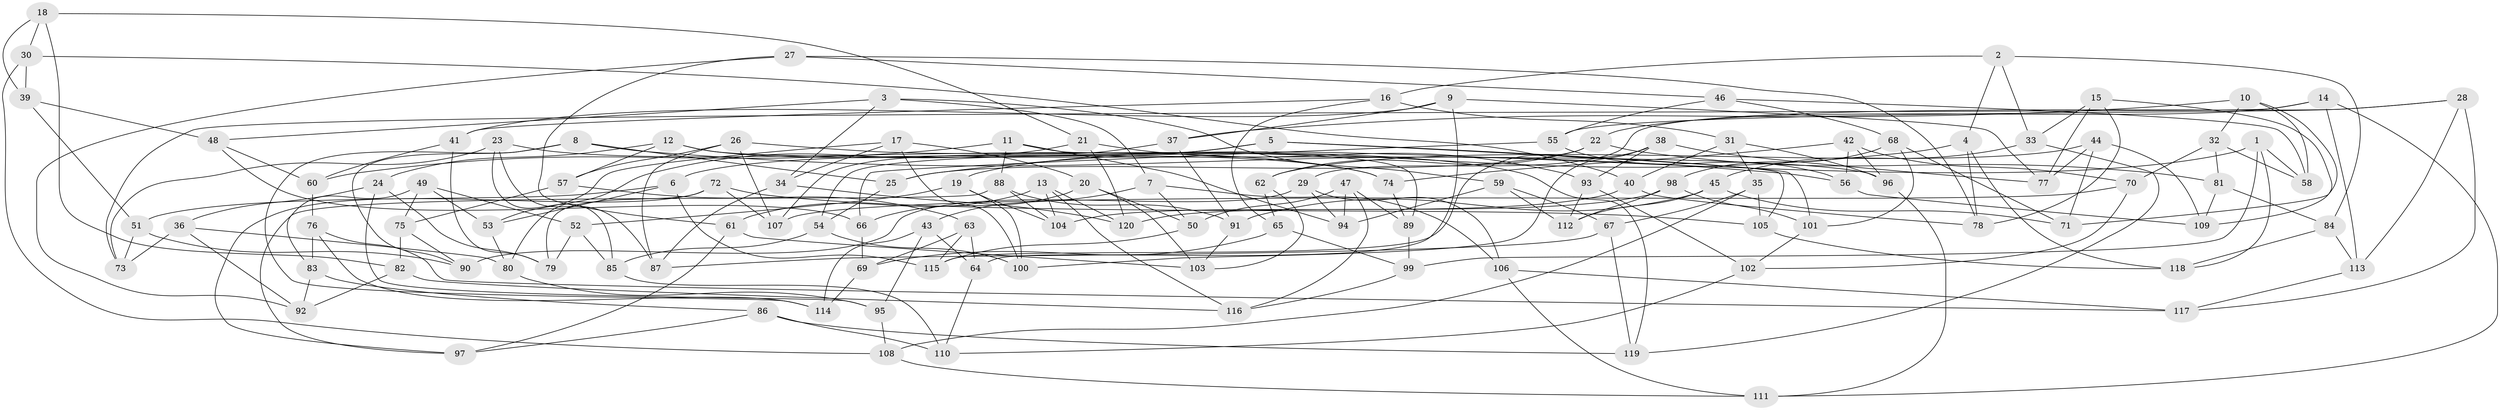 // Generated by graph-tools (version 1.1) at 2025/38/03/09/25 02:38:08]
// undirected, 120 vertices, 240 edges
graph export_dot {
graph [start="1"]
  node [color=gray90,style=filled];
  1;
  2;
  3;
  4;
  5;
  6;
  7;
  8;
  9;
  10;
  11;
  12;
  13;
  14;
  15;
  16;
  17;
  18;
  19;
  20;
  21;
  22;
  23;
  24;
  25;
  26;
  27;
  28;
  29;
  30;
  31;
  32;
  33;
  34;
  35;
  36;
  37;
  38;
  39;
  40;
  41;
  42;
  43;
  44;
  45;
  46;
  47;
  48;
  49;
  50;
  51;
  52;
  53;
  54;
  55;
  56;
  57;
  58;
  59;
  60;
  61;
  62;
  63;
  64;
  65;
  66;
  67;
  68;
  69;
  70;
  71;
  72;
  73;
  74;
  75;
  76;
  77;
  78;
  79;
  80;
  81;
  82;
  83;
  84;
  85;
  86;
  87;
  88;
  89;
  90;
  91;
  92;
  93;
  94;
  95;
  96;
  97;
  98;
  99;
  100;
  101;
  102;
  103;
  104;
  105;
  106;
  107;
  108;
  109;
  110;
  111;
  112;
  113;
  114;
  115;
  116;
  117;
  118;
  119;
  120;
  1 -- 58;
  1 -- 19;
  1 -- 99;
  1 -- 118;
  2 -- 16;
  2 -- 33;
  2 -- 4;
  2 -- 84;
  3 -- 34;
  3 -- 7;
  3 -- 48;
  3 -- 59;
  4 -- 118;
  4 -- 25;
  4 -- 78;
  5 -- 101;
  5 -- 54;
  5 -- 105;
  5 -- 6;
  6 -- 53;
  6 -- 115;
  6 -- 51;
  7 -- 43;
  7 -- 106;
  7 -- 50;
  8 -- 56;
  8 -- 90;
  8 -- 114;
  8 -- 25;
  9 -- 41;
  9 -- 64;
  9 -- 37;
  9 -- 77;
  10 -- 32;
  10 -- 71;
  10 -- 37;
  10 -- 58;
  11 -- 89;
  11 -- 94;
  11 -- 60;
  11 -- 88;
  12 -- 96;
  12 -- 57;
  12 -- 74;
  12 -- 24;
  13 -- 104;
  13 -- 120;
  13 -- 116;
  13 -- 61;
  14 -- 22;
  14 -- 111;
  14 -- 113;
  14 -- 73;
  15 -- 77;
  15 -- 78;
  15 -- 33;
  15 -- 109;
  16 -- 41;
  16 -- 65;
  16 -- 31;
  17 -- 53;
  17 -- 100;
  17 -- 20;
  17 -- 34;
  18 -- 21;
  18 -- 30;
  18 -- 82;
  18 -- 39;
  19 -- 52;
  19 -- 104;
  19 -- 100;
  20 -- 66;
  20 -- 50;
  20 -- 103;
  21 -- 93;
  21 -- 80;
  21 -- 120;
  22 -- 81;
  22 -- 62;
  22 -- 25;
  23 -- 87;
  23 -- 85;
  23 -- 73;
  23 -- 74;
  24 -- 36;
  24 -- 95;
  24 -- 79;
  25 -- 54;
  26 -- 107;
  26 -- 119;
  26 -- 87;
  26 -- 57;
  27 -- 61;
  27 -- 92;
  27 -- 78;
  27 -- 46;
  28 -- 113;
  28 -- 55;
  28 -- 117;
  28 -- 29;
  29 -- 90;
  29 -- 106;
  29 -- 94;
  30 -- 108;
  30 -- 40;
  30 -- 39;
  31 -- 40;
  31 -- 96;
  31 -- 35;
  32 -- 70;
  32 -- 81;
  32 -- 58;
  33 -- 45;
  33 -- 119;
  34 -- 87;
  34 -- 120;
  35 -- 108;
  35 -- 67;
  35 -- 105;
  36 -- 73;
  36 -- 80;
  36 -- 92;
  37 -- 107;
  37 -- 91;
  38 -- 100;
  38 -- 93;
  38 -- 77;
  38 -- 115;
  39 -- 51;
  39 -- 48;
  40 -- 104;
  40 -- 78;
  41 -- 60;
  41 -- 79;
  42 -- 70;
  42 -- 56;
  42 -- 96;
  42 -- 74;
  43 -- 95;
  43 -- 114;
  43 -- 64;
  44 -- 62;
  44 -- 71;
  44 -- 109;
  44 -- 77;
  45 -- 112;
  45 -- 71;
  45 -- 91;
  46 -- 68;
  46 -- 58;
  46 -- 55;
  47 -- 116;
  47 -- 50;
  47 -- 94;
  47 -- 89;
  48 -- 66;
  48 -- 60;
  49 -- 83;
  49 -- 52;
  49 -- 75;
  49 -- 53;
  50 -- 115;
  51 -- 73;
  51 -- 90;
  52 -- 79;
  52 -- 85;
  53 -- 80;
  54 -- 100;
  54 -- 85;
  55 -- 56;
  55 -- 66;
  56 -- 109;
  57 -- 75;
  57 -- 63;
  59 -- 67;
  59 -- 94;
  59 -- 112;
  60 -- 76;
  61 -- 97;
  61 -- 103;
  62 -- 65;
  62 -- 103;
  63 -- 64;
  63 -- 115;
  63 -- 69;
  64 -- 110;
  65 -- 99;
  65 -- 69;
  66 -- 69;
  67 -- 119;
  67 -- 87;
  68 -- 71;
  68 -- 98;
  68 -- 101;
  69 -- 114;
  70 -- 107;
  70 -- 102;
  72 -- 107;
  72 -- 79;
  72 -- 97;
  72 -- 105;
  74 -- 89;
  75 -- 90;
  75 -- 82;
  76 -- 83;
  76 -- 114;
  76 -- 117;
  80 -- 95;
  81 -- 84;
  81 -- 109;
  82 -- 92;
  82 -- 116;
  83 -- 86;
  83 -- 92;
  84 -- 113;
  84 -- 118;
  85 -- 110;
  86 -- 119;
  86 -- 110;
  86 -- 97;
  88 -- 104;
  88 -- 97;
  88 -- 91;
  89 -- 99;
  91 -- 103;
  93 -- 102;
  93 -- 112;
  95 -- 108;
  96 -- 111;
  98 -- 120;
  98 -- 112;
  98 -- 101;
  99 -- 116;
  101 -- 102;
  102 -- 110;
  105 -- 118;
  106 -- 111;
  106 -- 117;
  108 -- 111;
  113 -- 117;
}
